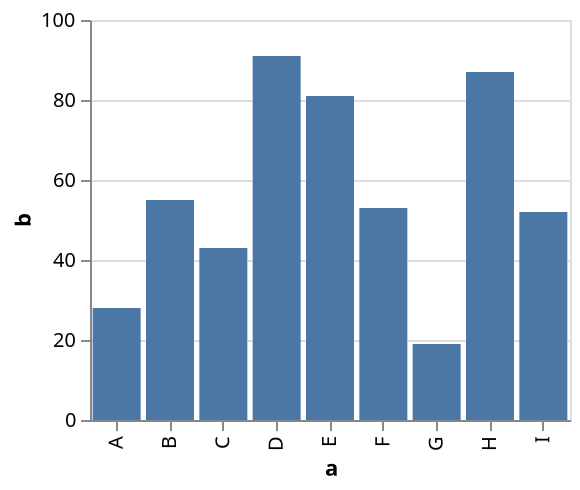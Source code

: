 {
    "$schema": "https://vega.github.io/schema/vega-lite/v3.json",
    "description": "A simple bar chart with embedded data.",
    "width": 240,
    "data": {
      "values": [
        {"a": "A","b": 28}, {"a": "B","b": 55}, {"a": "C","b": 43},
        {"a": "D","b": 91}, {"a": "E","b": 81}, {"a": "F","b": 53},
        {"a": "G","b": 19}, {"a": "H","b": 87}, {"a": "I","b": 52}
      ]
    },
    "mark": "bar",
    "encoding": {
      "x": {"field": "a", "type": "ordinal"},
      "y": {"field": "b", "type": "quantitative"},
      "tooltip": {"field": "b", "type": "quantitative"}
    }
}